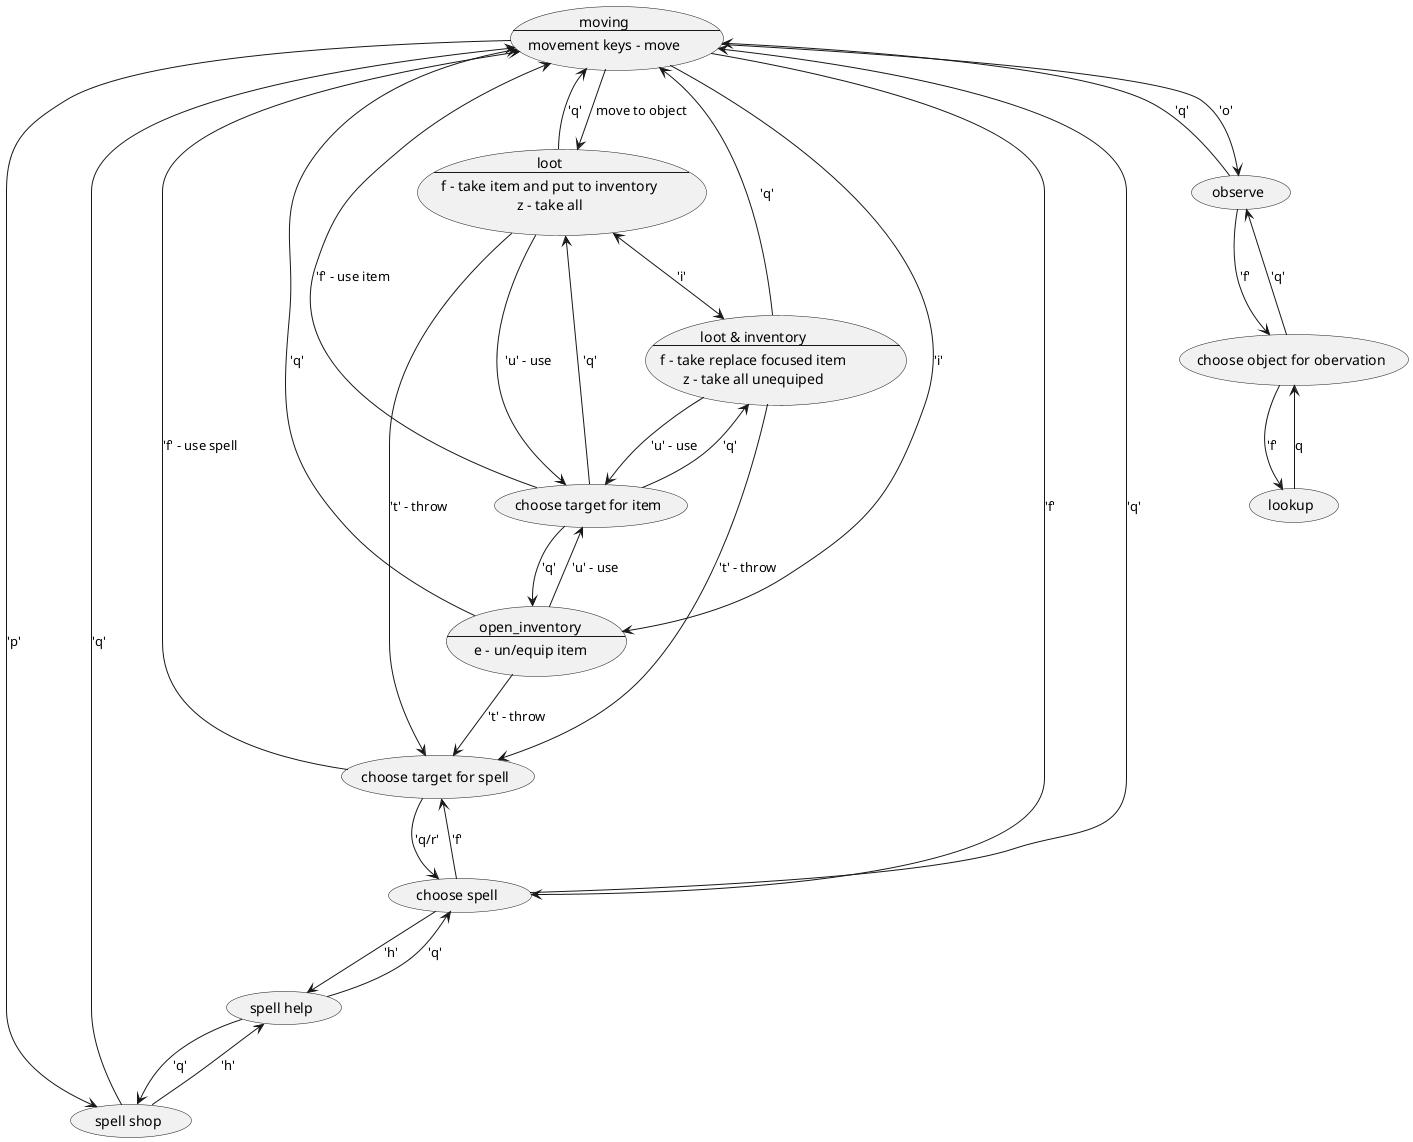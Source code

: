 @startuml

usecase moving as "moving
--
movement keys - move"

usecase loot as "loot
--
f - take item and put to inventory
z - take all"

usecase loot_inventory as "loot & inventory
--
f - take replace focused item
z - take all unequiped"

usecase open_inventory as "open_inventory
--
e - un/equip item"

(moving) --> (choose spell) : 'f'

(moving) --> (loot) : move to object
(loot) --> (moving) : 'q'
(loot) <--> (loot_inventory) : 'i'
(loot) --> (choose target for item) : 'u' - use
(loot) --> (choose target for spell) : 't' - throw
(choose target for item) --> (loot) : 'q'
(loot_inventory) --> (moving) : 'q'
(loot_inventory) --> (choose target for item) : 'u' - use
(loot_inventory) --> (choose target for spell) : 't' - throw
(choose target for item) --> (loot_inventory) : 'q'

(moving) --> (open_inventory) : 'i'
(open_inventory) --> (moving) : 'q'

(open_inventory) --> (choose target for item) : 'u' - use
(open_inventory) --> (choose target for spell) : 't' - throw
(choose target for item) --> (open_inventory) : 'q'

(moving) --> (spell shop) : 'p'
(spell shop) --> (moving) : 'q'

(choose spell) --> (spell help) : 'h'
(spell help) --> (choose spell) : 'q'

(spell shop) --> (spell help) : 'h'
(spell help) --> (spell shop) : 'q'

(choose target for item) --> (moving) : 'f' - use item

(choose spell) --> (choose target for spell) : 'f'
(choose target for spell) --> (choose spell) : 'q/r'
(choose target for spell) --> (moving) : 'f' - use spell

(choose spell) --> (moving) : 'q'

(moving) --> (observe) : 'o'
(observe) --> (choose object for obervation) : 'f'
(choose object for obervation) --> (lookup) : 'f'
(lookup) --> (choose object for obervation) : q
(choose object for obervation) --> (observe) : 'q'
(observe) --> (moving) : 'q'

@enduml
